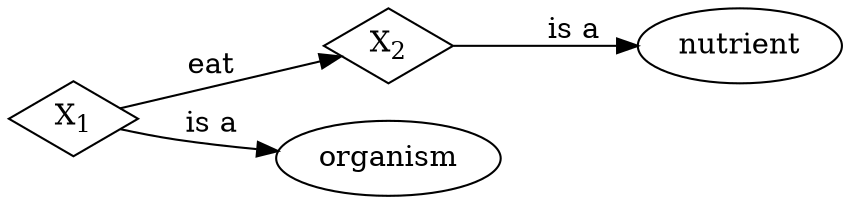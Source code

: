 digraph {
	graph [rankdir=LR];
	x1 [label=<X<SUB>1</SUB>>, shape=diamond];
	x2 [label=<X<SUB>2</SUB>>, shape=diamond];
	x1 -> x2[label=" eat"];
	x1 -> organism[label=" is a"];
	x2 -> nutrient[label=" is a"];
}